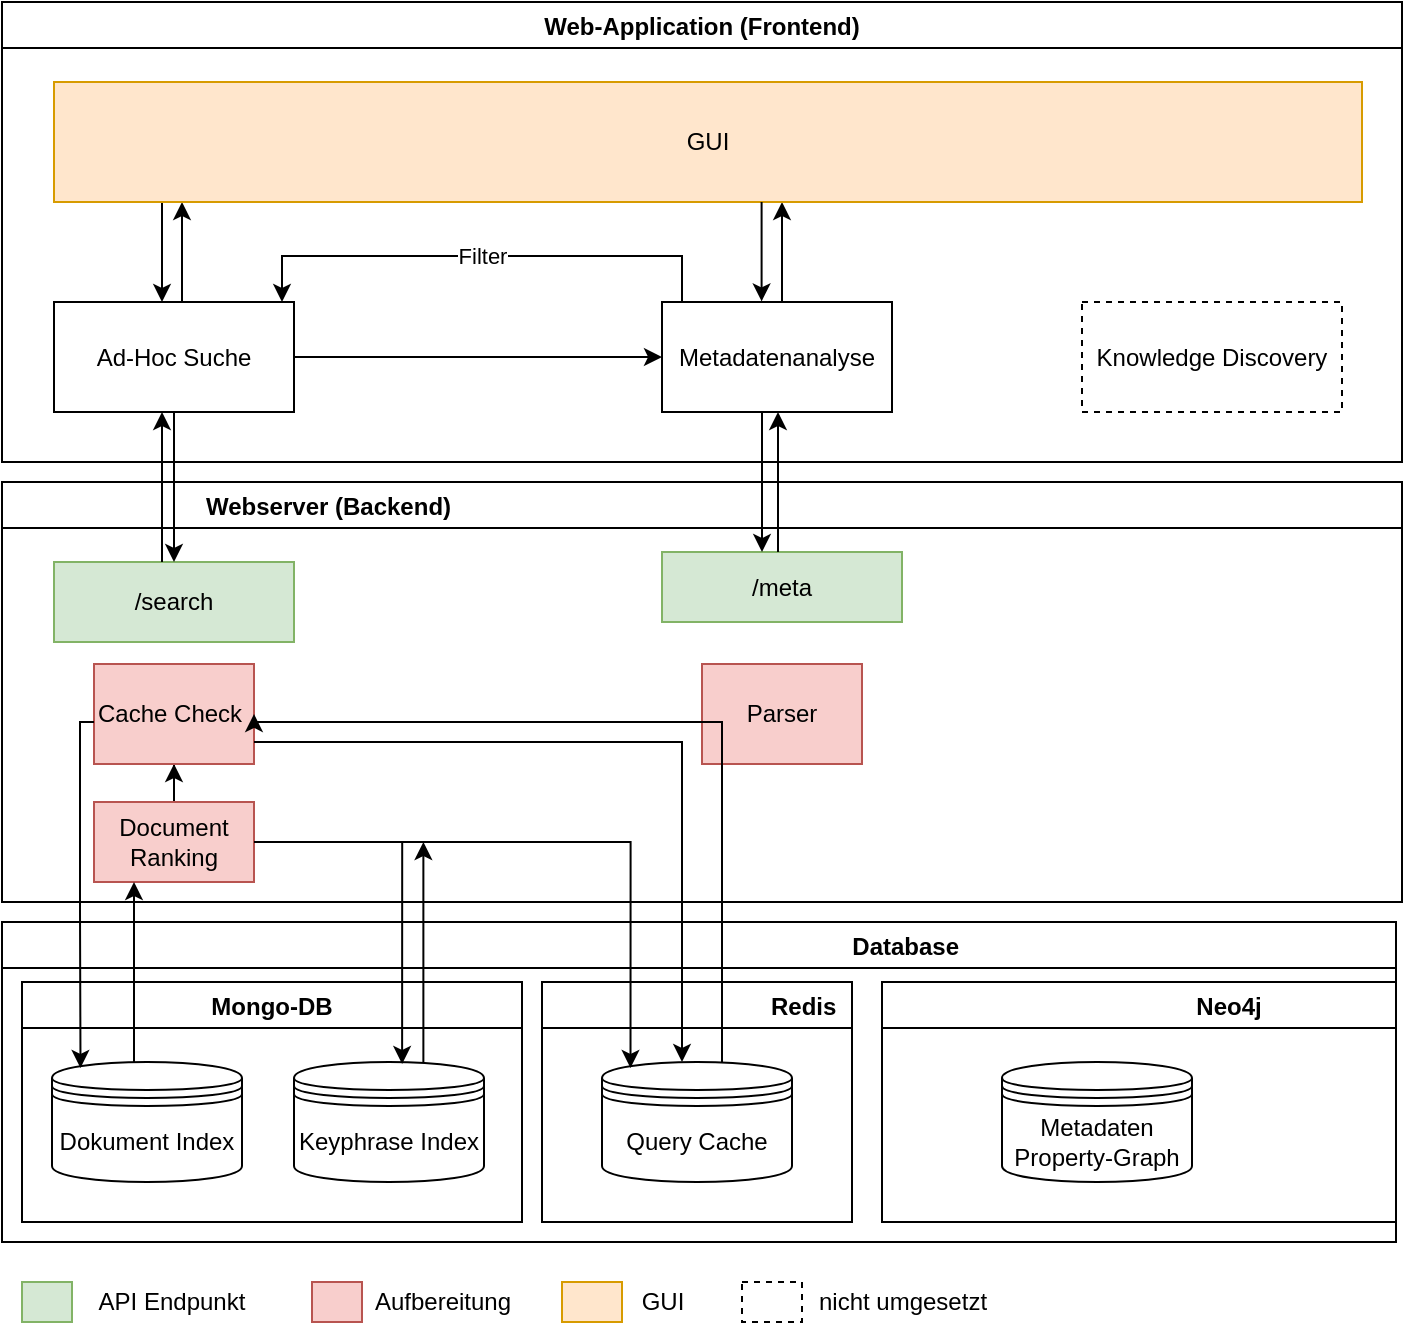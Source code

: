 <mxfile version="13.2.5" type="device"><diagram id="aZoyH5MKCcTrIQcx2Et-" name="Page-1"><mxGraphModel dx="1422" dy="1930" grid="1" gridSize="10" guides="1" tooltips="1" connect="1" arrows="1" fold="1" page="1" pageScale="1" pageWidth="850" pageHeight="1100" math="0" shadow="0"><root><mxCell id="0"/><mxCell id="1" parent="0"/><mxCell id="_NuES7e0AJ8Jlxbm7Rf6-18" value="                                                              Database" style="swimlane;" parent="1" vertex="1"><mxGeometry x="10" y="420" width="697" height="160" as="geometry"/></mxCell><mxCell id="_NuES7e0AJ8Jlxbm7Rf6-19" value="Mongo-DB" style="swimlane;" parent="_NuES7e0AJ8Jlxbm7Rf6-18" vertex="1"><mxGeometry x="10" y="30" width="250" height="120" as="geometry"/></mxCell><mxCell id="_NuES7e0AJ8Jlxbm7Rf6-20" value="Dokument Index" style="shape=datastore;whiteSpace=wrap;html=1;" parent="_NuES7e0AJ8Jlxbm7Rf6-19" vertex="1"><mxGeometry x="15" y="40" width="95" height="60" as="geometry"/></mxCell><mxCell id="_NuES7e0AJ8Jlxbm7Rf6-21" value="Keyphrase Index" style="shape=datastore;whiteSpace=wrap;html=1;" parent="_NuES7e0AJ8Jlxbm7Rf6-19" vertex="1"><mxGeometry x="136" y="40" width="95" height="60" as="geometry"/></mxCell><mxCell id="_NuES7e0AJ8Jlxbm7Rf6-22" value="                           Neo4j" style="swimlane;" parent="_NuES7e0AJ8Jlxbm7Rf6-18" vertex="1"><mxGeometry x="440" y="30" width="257" height="120" as="geometry"/></mxCell><mxCell id="_NuES7e0AJ8Jlxbm7Rf6-23" value="Metadaten Property-Graph" style="shape=datastore;whiteSpace=wrap;html=1;" parent="_NuES7e0AJ8Jlxbm7Rf6-22" vertex="1"><mxGeometry x="60" y="40" width="95" height="60" as="geometry"/></mxCell><mxCell id="VXGTDy4_TfgvQPdgetW7-8" value="                                Redis" style="swimlane;" vertex="1" parent="_NuES7e0AJ8Jlxbm7Rf6-18"><mxGeometry x="270" y="30" width="155" height="120" as="geometry"/></mxCell><mxCell id="VXGTDy4_TfgvQPdgetW7-7" value="Query Cache" style="shape=datastore;whiteSpace=wrap;html=1;" vertex="1" parent="VXGTDy4_TfgvQPdgetW7-8"><mxGeometry x="30" y="40" width="95" height="60" as="geometry"/></mxCell><mxCell id="_NuES7e0AJ8Jlxbm7Rf6-29" value="                              Webserver (Backend)" style="swimlane;align=left;" parent="1" vertex="1"><mxGeometry x="10" y="200" width="700" height="210" as="geometry"/></mxCell><mxCell id="VXGTDy4_TfgvQPdgetW7-22" style="edgeStyle=orthogonalEdgeStyle;rounded=0;orthogonalLoop=1;jettySize=auto;html=1;entryX=0.5;entryY=1;entryDx=0;entryDy=0;" edge="1" parent="_NuES7e0AJ8Jlxbm7Rf6-29" source="_NuES7e0AJ8Jlxbm7Rf6-37" target="VXGTDy4_TfgvQPdgetW7-21"><mxGeometry relative="1" as="geometry"/></mxCell><mxCell id="_NuES7e0AJ8Jlxbm7Rf6-37" value="Document Ranking" style="rounded=0;whiteSpace=wrap;html=1;fillColor=#f8cecc;strokeColor=#b85450;" parent="_NuES7e0AJ8Jlxbm7Rf6-29" vertex="1"><mxGeometry x="46" y="160" width="80" height="40" as="geometry"/></mxCell><mxCell id="_NuES7e0AJ8Jlxbm7Rf6-40" value="/search" style="rounded=0;whiteSpace=wrap;html=1;fillColor=#d5e8d4;strokeColor=#82b366;" parent="_NuES7e0AJ8Jlxbm7Rf6-29" vertex="1"><mxGeometry x="26" y="40" width="120" height="40" as="geometry"/></mxCell><mxCell id="_NuES7e0AJ8Jlxbm7Rf6-53" value="/meta" style="rounded=0;whiteSpace=wrap;html=1;fillColor=#d5e8d4;strokeColor=#82b366;" parent="_NuES7e0AJ8Jlxbm7Rf6-29" vertex="1"><mxGeometry x="330" y="35" width="120" height="35" as="geometry"/></mxCell><mxCell id="VXGTDy4_TfgvQPdgetW7-21" value="Cache Check" style="rounded=0;whiteSpace=wrap;html=1;align=left;fillColor=#f8cecc;strokeColor=#b85450;" vertex="1" parent="_NuES7e0AJ8Jlxbm7Rf6-29"><mxGeometry x="46" y="91" width="80" height="50" as="geometry"/></mxCell><mxCell id="VXGTDy4_TfgvQPdgetW7-54" value="Parser" style="rounded=0;whiteSpace=wrap;html=1;align=center;fillColor=#f8cecc;strokeColor=#b85450;" vertex="1" parent="_NuES7e0AJ8Jlxbm7Rf6-29"><mxGeometry x="350" y="91" width="80" height="50" as="geometry"/></mxCell><mxCell id="_NuES7e0AJ8Jlxbm7Rf6-34" value="Web-Application (Frontend)" style="swimlane;" parent="1" vertex="1"><mxGeometry x="10" y="-40" width="700" height="230" as="geometry"/></mxCell><mxCell id="_NuES7e0AJ8Jlxbm7Rf6-51" style="edgeStyle=orthogonalEdgeStyle;rounded=0;orthogonalLoop=1;jettySize=auto;html=1;" parent="_NuES7e0AJ8Jlxbm7Rf6-34" source="_NuES7e0AJ8Jlxbm7Rf6-35" target="_NuES7e0AJ8Jlxbm7Rf6-47" edge="1"><mxGeometry relative="1" as="geometry"/></mxCell><mxCell id="VXGTDy4_TfgvQPdgetW7-42" style="edgeStyle=orthogonalEdgeStyle;rounded=0;orthogonalLoop=1;jettySize=auto;html=1;" edge="1" parent="_NuES7e0AJ8Jlxbm7Rf6-34" source="_NuES7e0AJ8Jlxbm7Rf6-35" target="VXGTDy4_TfgvQPdgetW7-40"><mxGeometry relative="1" as="geometry"><Array as="points"><mxPoint x="90" y="140"/><mxPoint x="90" y="140"/></Array></mxGeometry></mxCell><mxCell id="_NuES7e0AJ8Jlxbm7Rf6-35" value="Ad-Hoc Suche" style="rounded=0;whiteSpace=wrap;html=1;" parent="_NuES7e0AJ8Jlxbm7Rf6-34" vertex="1"><mxGeometry x="26" y="150" width="120" height="55" as="geometry"/></mxCell><mxCell id="_NuES7e0AJ8Jlxbm7Rf6-68" value="Filter" style="edgeStyle=orthogonalEdgeStyle;rounded=0;orthogonalLoop=1;jettySize=auto;html=1;" parent="_NuES7e0AJ8Jlxbm7Rf6-34" source="_NuES7e0AJ8Jlxbm7Rf6-47" edge="1"><mxGeometry relative="1" as="geometry"><Array as="points"><mxPoint x="340" y="127"/><mxPoint x="140" y="127"/></Array><mxPoint x="140" y="150" as="targetPoint"/></mxGeometry></mxCell><mxCell id="VXGTDy4_TfgvQPdgetW7-45" style="edgeStyle=orthogonalEdgeStyle;rounded=0;orthogonalLoop=1;jettySize=auto;html=1;" edge="1" parent="_NuES7e0AJ8Jlxbm7Rf6-34" source="_NuES7e0AJ8Jlxbm7Rf6-47" target="VXGTDy4_TfgvQPdgetW7-40"><mxGeometry relative="1" as="geometry"><Array as="points"><mxPoint x="390" y="130"/><mxPoint x="390" y="130"/></Array></mxGeometry></mxCell><mxCell id="_NuES7e0AJ8Jlxbm7Rf6-47" value="Metadatenanalyse" style="rounded=0;whiteSpace=wrap;html=1;" parent="_NuES7e0AJ8Jlxbm7Rf6-34" vertex="1"><mxGeometry x="330" y="150" width="115" height="55" as="geometry"/></mxCell><mxCell id="_NuES7e0AJ8Jlxbm7Rf6-52" value="Knowledge Discovery" style="rounded=0;whiteSpace=wrap;html=1;dashed=1;" parent="_NuES7e0AJ8Jlxbm7Rf6-34" vertex="1"><mxGeometry x="540" y="150" width="130" height="55" as="geometry"/></mxCell><mxCell id="VXGTDy4_TfgvQPdgetW7-43" style="edgeStyle=orthogonalEdgeStyle;rounded=0;orthogonalLoop=1;jettySize=auto;html=1;" edge="1" parent="_NuES7e0AJ8Jlxbm7Rf6-34" source="VXGTDy4_TfgvQPdgetW7-40"><mxGeometry relative="1" as="geometry"><mxPoint x="80" y="150" as="targetPoint"/><Array as="points"><mxPoint x="80" y="150"/></Array></mxGeometry></mxCell><mxCell id="VXGTDy4_TfgvQPdgetW7-40" value="GUI" style="rounded=0;whiteSpace=wrap;html=1;align=center;fillColor=#ffe6cc;strokeColor=#d79b00;" vertex="1" parent="_NuES7e0AJ8Jlxbm7Rf6-34"><mxGeometry x="26" y="40" width="654" height="60" as="geometry"/></mxCell><mxCell id="VXGTDy4_TfgvQPdgetW7-44" style="edgeStyle=orthogonalEdgeStyle;rounded=0;orthogonalLoop=1;jettySize=auto;html=1;entryX=0.433;entryY=-0.006;entryDx=0;entryDy=0;entryPerimeter=0;" edge="1" parent="_NuES7e0AJ8Jlxbm7Rf6-34" source="VXGTDy4_TfgvQPdgetW7-40" target="_NuES7e0AJ8Jlxbm7Rf6-47"><mxGeometry relative="1" as="geometry"><mxPoint x="340" y="140" as="targetPoint"/><Array as="points"><mxPoint x="380" y="150"/></Array></mxGeometry></mxCell><mxCell id="_NuES7e0AJ8Jlxbm7Rf6-62" value="" style="rounded=0;whiteSpace=wrap;html=1;align=left;fillColor=#d5e8d4;strokeColor=#82b366;" parent="1" vertex="1"><mxGeometry x="20" y="600" width="25" height="20" as="geometry"/></mxCell><mxCell id="_NuES7e0AJ8Jlxbm7Rf6-63" value="API Endpunkt" style="text;html=1;strokeColor=none;fillColor=none;align=center;verticalAlign=middle;whiteSpace=wrap;rounded=0;" parent="1" vertex="1"><mxGeometry x="45" y="600" width="100" height="20" as="geometry"/></mxCell><mxCell id="_NuES7e0AJ8Jlxbm7Rf6-65" value="" style="rounded=0;whiteSpace=wrap;html=1;align=left;fillColor=#f8cecc;strokeColor=#b85450;" parent="1" vertex="1"><mxGeometry x="165" y="600" width="25" height="20" as="geometry"/></mxCell><mxCell id="_NuES7e0AJ8Jlxbm7Rf6-67" value="Aufbereitung" style="text;html=1;align=center;verticalAlign=middle;resizable=0;points=[];autosize=1;" parent="1" vertex="1"><mxGeometry x="190" y="600" width="80" height="20" as="geometry"/></mxCell><mxCell id="VXGTDy4_TfgvQPdgetW7-23" style="edgeStyle=orthogonalEdgeStyle;rounded=0;orthogonalLoop=1;jettySize=auto;html=1;entryX=0.15;entryY=0.05;entryDx=0;entryDy=0;entryPerimeter=0;" edge="1" parent="1" source="_NuES7e0AJ8Jlxbm7Rf6-37" target="VXGTDy4_TfgvQPdgetW7-7"><mxGeometry relative="1" as="geometry"/></mxCell><mxCell id="VXGTDy4_TfgvQPdgetW7-24" style="edgeStyle=orthogonalEdgeStyle;rounded=0;orthogonalLoop=1;jettySize=auto;html=1;" edge="1" parent="1" source="VXGTDy4_TfgvQPdgetW7-21" target="VXGTDy4_TfgvQPdgetW7-7"><mxGeometry relative="1" as="geometry"><Array as="points"><mxPoint x="350" y="330"/></Array></mxGeometry></mxCell><mxCell id="VXGTDy4_TfgvQPdgetW7-25" style="edgeStyle=orthogonalEdgeStyle;rounded=0;orthogonalLoop=1;jettySize=auto;html=1;entryX=1;entryY=0.5;entryDx=0;entryDy=0;" edge="1" parent="1" source="VXGTDy4_TfgvQPdgetW7-7" target="VXGTDy4_TfgvQPdgetW7-21"><mxGeometry relative="1" as="geometry"><Array as="points"><mxPoint x="370" y="320"/><mxPoint x="136" y="320"/></Array></mxGeometry></mxCell><mxCell id="VXGTDy4_TfgvQPdgetW7-28" style="edgeStyle=orthogonalEdgeStyle;rounded=0;orthogonalLoop=1;jettySize=auto;html=1;entryX=0.569;entryY=0.016;entryDx=0;entryDy=0;entryPerimeter=0;" edge="1" parent="1" source="_NuES7e0AJ8Jlxbm7Rf6-37" target="_NuES7e0AJ8Jlxbm7Rf6-21"><mxGeometry relative="1" as="geometry"/></mxCell><mxCell id="VXGTDy4_TfgvQPdgetW7-29" style="edgeStyle=orthogonalEdgeStyle;rounded=0;orthogonalLoop=1;jettySize=auto;html=1;exitX=0.681;exitY=0;exitDx=0;exitDy=0;exitPerimeter=0;" edge="1" parent="1" source="_NuES7e0AJ8Jlxbm7Rf6-21"><mxGeometry relative="1" as="geometry"><mxPoint x="221" y="380" as="targetPoint"/><Array as="points"><mxPoint x="221" y="380"/></Array></mxGeometry></mxCell><mxCell id="VXGTDy4_TfgvQPdgetW7-30" style="edgeStyle=orthogonalEdgeStyle;rounded=0;orthogonalLoop=1;jettySize=auto;html=1;entryX=0.15;entryY=0.05;entryDx=0;entryDy=0;entryPerimeter=0;" edge="1" parent="1" source="VXGTDy4_TfgvQPdgetW7-21" target="_NuES7e0AJ8Jlxbm7Rf6-20"><mxGeometry relative="1" as="geometry"><Array as="points"><mxPoint x="49" y="320"/><mxPoint x="49" y="415"/></Array></mxGeometry></mxCell><mxCell id="VXGTDy4_TfgvQPdgetW7-31" style="edgeStyle=orthogonalEdgeStyle;rounded=0;orthogonalLoop=1;jettySize=auto;html=1;entryX=0.25;entryY=1;entryDx=0;entryDy=0;" edge="1" parent="1" source="_NuES7e0AJ8Jlxbm7Rf6-20" target="_NuES7e0AJ8Jlxbm7Rf6-37"><mxGeometry relative="1" as="geometry"><Array as="points"><mxPoint x="76" y="460"/><mxPoint x="76" y="460"/></Array></mxGeometry></mxCell><mxCell id="VXGTDy4_TfgvQPdgetW7-46" value="" style="rounded=0;whiteSpace=wrap;html=1;align=center;fillColor=#ffe6cc;strokeColor=#d79b00;" vertex="1" parent="1"><mxGeometry x="290" y="600" width="30" height="20" as="geometry"/></mxCell><mxCell id="VXGTDy4_TfgvQPdgetW7-47" value="GUI" style="text;html=1;align=center;verticalAlign=middle;resizable=0;points=[];autosize=1;" vertex="1" parent="1"><mxGeometry x="320" y="600" width="40" height="20" as="geometry"/></mxCell><mxCell id="VXGTDy4_TfgvQPdgetW7-48" value="" style="rounded=0;whiteSpace=wrap;html=1;dashed=1;" vertex="1" parent="1"><mxGeometry x="380" y="600" width="30" height="20" as="geometry"/></mxCell><mxCell id="VXGTDy4_TfgvQPdgetW7-49" value="nicht umgesetzt" style="text;html=1;align=center;verticalAlign=middle;resizable=0;points=[];autosize=1;" vertex="1" parent="1"><mxGeometry x="410" y="600" width="100" height="20" as="geometry"/></mxCell><mxCell id="VXGTDy4_TfgvQPdgetW7-50" style="edgeStyle=orthogonalEdgeStyle;rounded=0;orthogonalLoop=1;jettySize=auto;html=1;" edge="1" parent="1" source="_NuES7e0AJ8Jlxbm7Rf6-47" target="_NuES7e0AJ8Jlxbm7Rf6-53"><mxGeometry relative="1" as="geometry"><Array as="points"><mxPoint x="390" y="180"/><mxPoint x="390" y="180"/></Array></mxGeometry></mxCell><mxCell id="VXGTDy4_TfgvQPdgetW7-51" style="edgeStyle=orthogonalEdgeStyle;rounded=0;orthogonalLoop=1;jettySize=auto;html=1;" edge="1" parent="1" source="_NuES7e0AJ8Jlxbm7Rf6-53" target="_NuES7e0AJ8Jlxbm7Rf6-47"><mxGeometry relative="1" as="geometry"><Array as="points"><mxPoint x="398" y="220"/><mxPoint x="398" y="220"/></Array></mxGeometry></mxCell><mxCell id="VXGTDy4_TfgvQPdgetW7-52" style="edgeStyle=orthogonalEdgeStyle;rounded=0;orthogonalLoop=1;jettySize=auto;html=1;entryX=0.5;entryY=0;entryDx=0;entryDy=0;" edge="1" parent="1" source="_NuES7e0AJ8Jlxbm7Rf6-35" target="_NuES7e0AJ8Jlxbm7Rf6-40"><mxGeometry relative="1" as="geometry"/></mxCell><mxCell id="VXGTDy4_TfgvQPdgetW7-53" style="edgeStyle=orthogonalEdgeStyle;rounded=0;orthogonalLoop=1;jettySize=auto;html=1;" edge="1" parent="1" source="_NuES7e0AJ8Jlxbm7Rf6-40" target="_NuES7e0AJ8Jlxbm7Rf6-35"><mxGeometry relative="1" as="geometry"><Array as="points"><mxPoint x="90" y="200"/><mxPoint x="90" y="200"/></Array></mxGeometry></mxCell></root></mxGraphModel></diagram></mxfile>